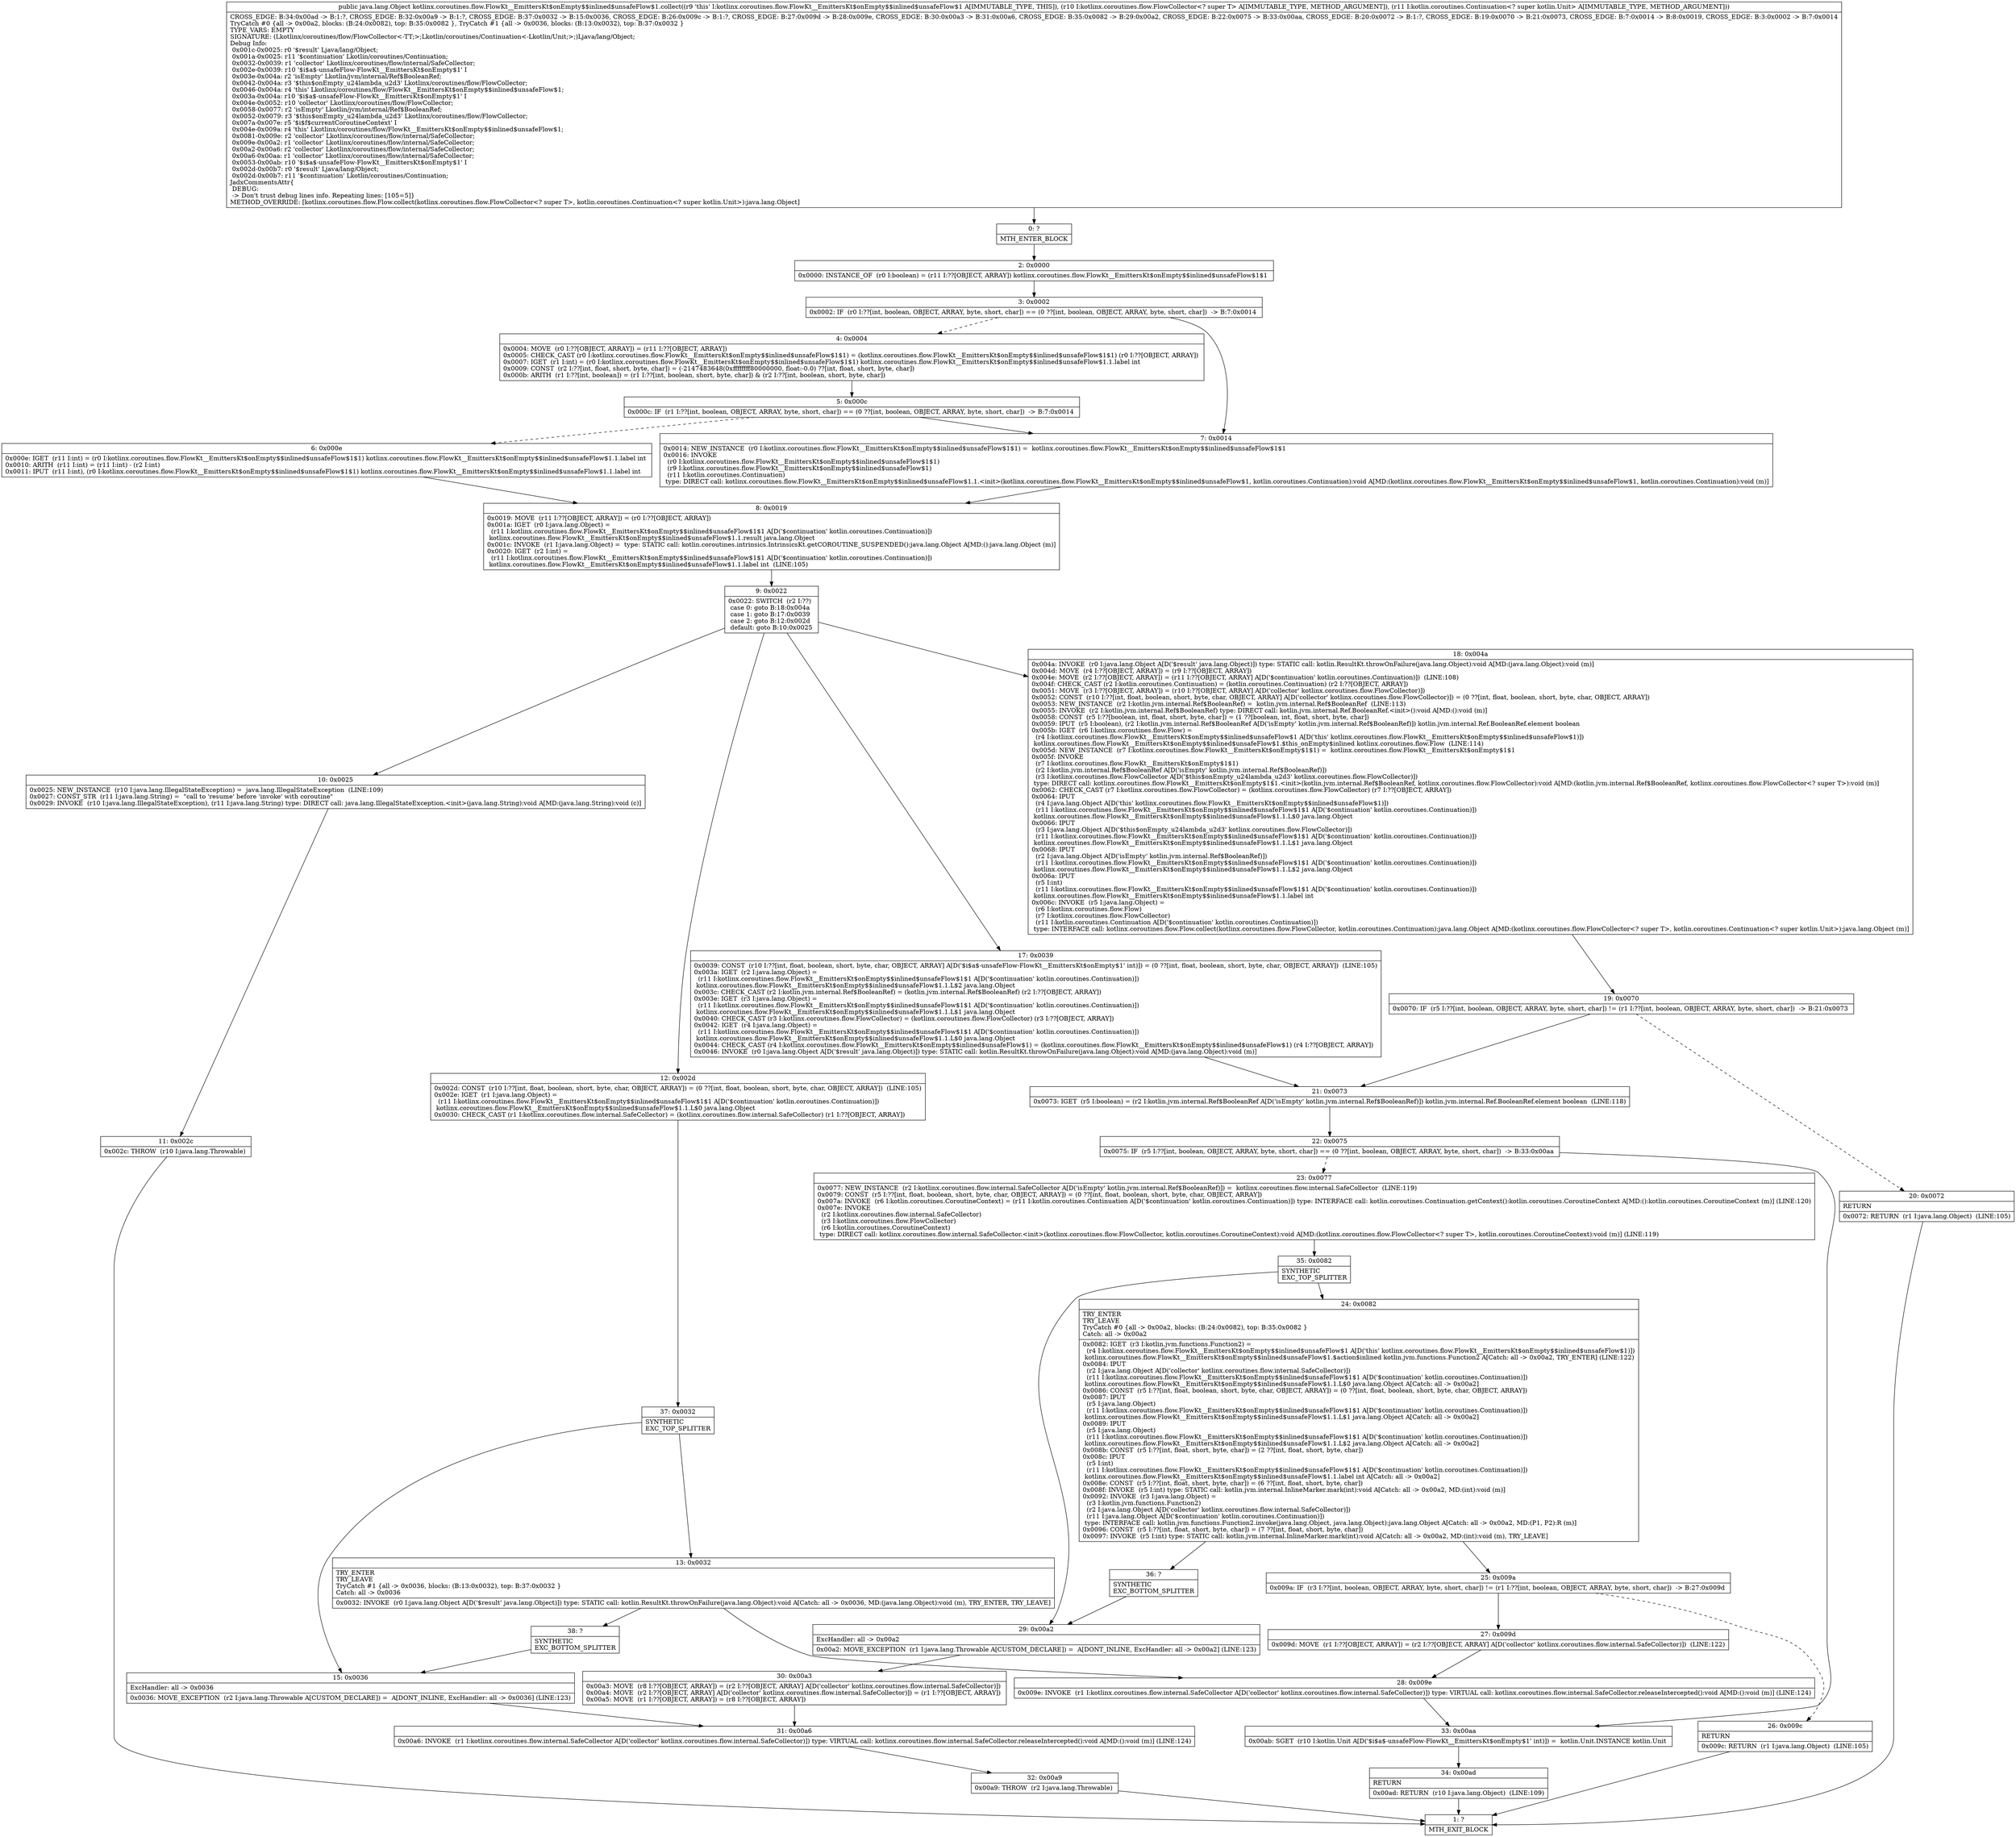 digraph "CFG forkotlinx.coroutines.flow.FlowKt__EmittersKt$onEmpty$$inlined$unsafeFlow$1.collect(Lkotlinx\/coroutines\/flow\/FlowCollector;Lkotlin\/coroutines\/Continuation;)Ljava\/lang\/Object;" {
Node_0 [shape=record,label="{0\:\ ?|MTH_ENTER_BLOCK\l}"];
Node_2 [shape=record,label="{2\:\ 0x0000|0x0000: INSTANCE_OF  (r0 I:boolean) = (r11 I:??[OBJECT, ARRAY]) kotlinx.coroutines.flow.FlowKt__EmittersKt$onEmpty$$inlined$unsafeFlow$1$1 \l}"];
Node_3 [shape=record,label="{3\:\ 0x0002|0x0002: IF  (r0 I:??[int, boolean, OBJECT, ARRAY, byte, short, char]) == (0 ??[int, boolean, OBJECT, ARRAY, byte, short, char])  \-\> B:7:0x0014 \l}"];
Node_4 [shape=record,label="{4\:\ 0x0004|0x0004: MOVE  (r0 I:??[OBJECT, ARRAY]) = (r11 I:??[OBJECT, ARRAY]) \l0x0005: CHECK_CAST (r0 I:kotlinx.coroutines.flow.FlowKt__EmittersKt$onEmpty$$inlined$unsafeFlow$1$1) = (kotlinx.coroutines.flow.FlowKt__EmittersKt$onEmpty$$inlined$unsafeFlow$1$1) (r0 I:??[OBJECT, ARRAY]) \l0x0007: IGET  (r1 I:int) = (r0 I:kotlinx.coroutines.flow.FlowKt__EmittersKt$onEmpty$$inlined$unsafeFlow$1$1) kotlinx.coroutines.flow.FlowKt__EmittersKt$onEmpty$$inlined$unsafeFlow$1.1.label int \l0x0009: CONST  (r2 I:??[int, float, short, byte, char]) = (\-2147483648(0xffffffff80000000, float:\-0.0) ??[int, float, short, byte, char]) \l0x000b: ARITH  (r1 I:??[int, boolean]) = (r1 I:??[int, boolean, short, byte, char]) & (r2 I:??[int, boolean, short, byte, char]) \l}"];
Node_5 [shape=record,label="{5\:\ 0x000c|0x000c: IF  (r1 I:??[int, boolean, OBJECT, ARRAY, byte, short, char]) == (0 ??[int, boolean, OBJECT, ARRAY, byte, short, char])  \-\> B:7:0x0014 \l}"];
Node_6 [shape=record,label="{6\:\ 0x000e|0x000e: IGET  (r11 I:int) = (r0 I:kotlinx.coroutines.flow.FlowKt__EmittersKt$onEmpty$$inlined$unsafeFlow$1$1) kotlinx.coroutines.flow.FlowKt__EmittersKt$onEmpty$$inlined$unsafeFlow$1.1.label int \l0x0010: ARITH  (r11 I:int) = (r11 I:int) \- (r2 I:int) \l0x0011: IPUT  (r11 I:int), (r0 I:kotlinx.coroutines.flow.FlowKt__EmittersKt$onEmpty$$inlined$unsafeFlow$1$1) kotlinx.coroutines.flow.FlowKt__EmittersKt$onEmpty$$inlined$unsafeFlow$1.1.label int \l}"];
Node_8 [shape=record,label="{8\:\ 0x0019|0x0019: MOVE  (r11 I:??[OBJECT, ARRAY]) = (r0 I:??[OBJECT, ARRAY]) \l0x001a: IGET  (r0 I:java.lang.Object) = \l  (r11 I:kotlinx.coroutines.flow.FlowKt__EmittersKt$onEmpty$$inlined$unsafeFlow$1$1 A[D('$continuation' kotlin.coroutines.Continuation)])\l kotlinx.coroutines.flow.FlowKt__EmittersKt$onEmpty$$inlined$unsafeFlow$1.1.result java.lang.Object \l0x001c: INVOKE  (r1 I:java.lang.Object) =  type: STATIC call: kotlin.coroutines.intrinsics.IntrinsicsKt.getCOROUTINE_SUSPENDED():java.lang.Object A[MD:():java.lang.Object (m)]\l0x0020: IGET  (r2 I:int) = \l  (r11 I:kotlinx.coroutines.flow.FlowKt__EmittersKt$onEmpty$$inlined$unsafeFlow$1$1 A[D('$continuation' kotlin.coroutines.Continuation)])\l kotlinx.coroutines.flow.FlowKt__EmittersKt$onEmpty$$inlined$unsafeFlow$1.1.label int  (LINE:105)\l}"];
Node_9 [shape=record,label="{9\:\ 0x0022|0x0022: SWITCH  (r2 I:??)\l case 0: goto B:18:0x004a\l case 1: goto B:17:0x0039\l case 2: goto B:12:0x002d\l default: goto B:10:0x0025 \l}"];
Node_10 [shape=record,label="{10\:\ 0x0025|0x0025: NEW_INSTANCE  (r10 I:java.lang.IllegalStateException) =  java.lang.IllegalStateException  (LINE:109)\l0x0027: CONST_STR  (r11 I:java.lang.String) =  \"call to 'resume' before 'invoke' with coroutine\" \l0x0029: INVOKE  (r10 I:java.lang.IllegalStateException), (r11 I:java.lang.String) type: DIRECT call: java.lang.IllegalStateException.\<init\>(java.lang.String):void A[MD:(java.lang.String):void (c)]\l}"];
Node_11 [shape=record,label="{11\:\ 0x002c|0x002c: THROW  (r10 I:java.lang.Throwable) \l}"];
Node_1 [shape=record,label="{1\:\ ?|MTH_EXIT_BLOCK\l}"];
Node_12 [shape=record,label="{12\:\ 0x002d|0x002d: CONST  (r10 I:??[int, float, boolean, short, byte, char, OBJECT, ARRAY]) = (0 ??[int, float, boolean, short, byte, char, OBJECT, ARRAY])  (LINE:105)\l0x002e: IGET  (r1 I:java.lang.Object) = \l  (r11 I:kotlinx.coroutines.flow.FlowKt__EmittersKt$onEmpty$$inlined$unsafeFlow$1$1 A[D('$continuation' kotlin.coroutines.Continuation)])\l kotlinx.coroutines.flow.FlowKt__EmittersKt$onEmpty$$inlined$unsafeFlow$1.1.L$0 java.lang.Object \l0x0030: CHECK_CAST (r1 I:kotlinx.coroutines.flow.internal.SafeCollector) = (kotlinx.coroutines.flow.internal.SafeCollector) (r1 I:??[OBJECT, ARRAY]) \l}"];
Node_37 [shape=record,label="{37\:\ 0x0032|SYNTHETIC\lEXC_TOP_SPLITTER\l}"];
Node_13 [shape=record,label="{13\:\ 0x0032|TRY_ENTER\lTRY_LEAVE\lTryCatch #1 \{all \-\> 0x0036, blocks: (B:13:0x0032), top: B:37:0x0032 \}\lCatch: all \-\> 0x0036\l|0x0032: INVOKE  (r0 I:java.lang.Object A[D('$result' java.lang.Object)]) type: STATIC call: kotlin.ResultKt.throwOnFailure(java.lang.Object):void A[Catch: all \-\> 0x0036, MD:(java.lang.Object):void (m), TRY_ENTER, TRY_LEAVE]\l}"];
Node_28 [shape=record,label="{28\:\ 0x009e|0x009e: INVOKE  (r1 I:kotlinx.coroutines.flow.internal.SafeCollector A[D('collector' kotlinx.coroutines.flow.internal.SafeCollector)]) type: VIRTUAL call: kotlinx.coroutines.flow.internal.SafeCollector.releaseIntercepted():void A[MD:():void (m)] (LINE:124)\l}"];
Node_33 [shape=record,label="{33\:\ 0x00aa|0x00ab: SGET  (r10 I:kotlin.Unit A[D('$i$a$\-unsafeFlow\-FlowKt__EmittersKt$onEmpty$1' int)]) =  kotlin.Unit.INSTANCE kotlin.Unit \l}"];
Node_34 [shape=record,label="{34\:\ 0x00ad|RETURN\l|0x00ad: RETURN  (r10 I:java.lang.Object)  (LINE:109)\l}"];
Node_38 [shape=record,label="{38\:\ ?|SYNTHETIC\lEXC_BOTTOM_SPLITTER\l}"];
Node_15 [shape=record,label="{15\:\ 0x0036|ExcHandler: all \-\> 0x0036\l|0x0036: MOVE_EXCEPTION  (r2 I:java.lang.Throwable A[CUSTOM_DECLARE]) =  A[DONT_INLINE, ExcHandler: all \-\> 0x0036] (LINE:123)\l}"];
Node_31 [shape=record,label="{31\:\ 0x00a6|0x00a6: INVOKE  (r1 I:kotlinx.coroutines.flow.internal.SafeCollector A[D('collector' kotlinx.coroutines.flow.internal.SafeCollector)]) type: VIRTUAL call: kotlinx.coroutines.flow.internal.SafeCollector.releaseIntercepted():void A[MD:():void (m)] (LINE:124)\l}"];
Node_32 [shape=record,label="{32\:\ 0x00a9|0x00a9: THROW  (r2 I:java.lang.Throwable) \l}"];
Node_17 [shape=record,label="{17\:\ 0x0039|0x0039: CONST  (r10 I:??[int, float, boolean, short, byte, char, OBJECT, ARRAY] A[D('$i$a$\-unsafeFlow\-FlowKt__EmittersKt$onEmpty$1' int)]) = (0 ??[int, float, boolean, short, byte, char, OBJECT, ARRAY])  (LINE:105)\l0x003a: IGET  (r2 I:java.lang.Object) = \l  (r11 I:kotlinx.coroutines.flow.FlowKt__EmittersKt$onEmpty$$inlined$unsafeFlow$1$1 A[D('$continuation' kotlin.coroutines.Continuation)])\l kotlinx.coroutines.flow.FlowKt__EmittersKt$onEmpty$$inlined$unsafeFlow$1.1.L$2 java.lang.Object \l0x003c: CHECK_CAST (r2 I:kotlin.jvm.internal.Ref$BooleanRef) = (kotlin.jvm.internal.Ref$BooleanRef) (r2 I:??[OBJECT, ARRAY]) \l0x003e: IGET  (r3 I:java.lang.Object) = \l  (r11 I:kotlinx.coroutines.flow.FlowKt__EmittersKt$onEmpty$$inlined$unsafeFlow$1$1 A[D('$continuation' kotlin.coroutines.Continuation)])\l kotlinx.coroutines.flow.FlowKt__EmittersKt$onEmpty$$inlined$unsafeFlow$1.1.L$1 java.lang.Object \l0x0040: CHECK_CAST (r3 I:kotlinx.coroutines.flow.FlowCollector) = (kotlinx.coroutines.flow.FlowCollector) (r3 I:??[OBJECT, ARRAY]) \l0x0042: IGET  (r4 I:java.lang.Object) = \l  (r11 I:kotlinx.coroutines.flow.FlowKt__EmittersKt$onEmpty$$inlined$unsafeFlow$1$1 A[D('$continuation' kotlin.coroutines.Continuation)])\l kotlinx.coroutines.flow.FlowKt__EmittersKt$onEmpty$$inlined$unsafeFlow$1.1.L$0 java.lang.Object \l0x0044: CHECK_CAST (r4 I:kotlinx.coroutines.flow.FlowKt__EmittersKt$onEmpty$$inlined$unsafeFlow$1) = (kotlinx.coroutines.flow.FlowKt__EmittersKt$onEmpty$$inlined$unsafeFlow$1) (r4 I:??[OBJECT, ARRAY]) \l0x0046: INVOKE  (r0 I:java.lang.Object A[D('$result' java.lang.Object)]) type: STATIC call: kotlin.ResultKt.throwOnFailure(java.lang.Object):void A[MD:(java.lang.Object):void (m)]\l}"];
Node_21 [shape=record,label="{21\:\ 0x0073|0x0073: IGET  (r5 I:boolean) = (r2 I:kotlin.jvm.internal.Ref$BooleanRef A[D('isEmpty' kotlin.jvm.internal.Ref$BooleanRef)]) kotlin.jvm.internal.Ref.BooleanRef.element boolean  (LINE:118)\l}"];
Node_22 [shape=record,label="{22\:\ 0x0075|0x0075: IF  (r5 I:??[int, boolean, OBJECT, ARRAY, byte, short, char]) == (0 ??[int, boolean, OBJECT, ARRAY, byte, short, char])  \-\> B:33:0x00aa \l}"];
Node_23 [shape=record,label="{23\:\ 0x0077|0x0077: NEW_INSTANCE  (r2 I:kotlinx.coroutines.flow.internal.SafeCollector A[D('isEmpty' kotlin.jvm.internal.Ref$BooleanRef)]) =  kotlinx.coroutines.flow.internal.SafeCollector  (LINE:119)\l0x0079: CONST  (r5 I:??[int, float, boolean, short, byte, char, OBJECT, ARRAY]) = (0 ??[int, float, boolean, short, byte, char, OBJECT, ARRAY]) \l0x007a: INVOKE  (r6 I:kotlin.coroutines.CoroutineContext) = (r11 I:kotlin.coroutines.Continuation A[D('$continuation' kotlin.coroutines.Continuation)]) type: INTERFACE call: kotlin.coroutines.Continuation.getContext():kotlin.coroutines.CoroutineContext A[MD:():kotlin.coroutines.CoroutineContext (m)] (LINE:120)\l0x007e: INVOKE  \l  (r2 I:kotlinx.coroutines.flow.internal.SafeCollector)\l  (r3 I:kotlinx.coroutines.flow.FlowCollector)\l  (r6 I:kotlin.coroutines.CoroutineContext)\l type: DIRECT call: kotlinx.coroutines.flow.internal.SafeCollector.\<init\>(kotlinx.coroutines.flow.FlowCollector, kotlin.coroutines.CoroutineContext):void A[MD:(kotlinx.coroutines.flow.FlowCollector\<? super T\>, kotlin.coroutines.CoroutineContext):void (m)] (LINE:119)\l}"];
Node_35 [shape=record,label="{35\:\ 0x0082|SYNTHETIC\lEXC_TOP_SPLITTER\l}"];
Node_24 [shape=record,label="{24\:\ 0x0082|TRY_ENTER\lTRY_LEAVE\lTryCatch #0 \{all \-\> 0x00a2, blocks: (B:24:0x0082), top: B:35:0x0082 \}\lCatch: all \-\> 0x00a2\l|0x0082: IGET  (r3 I:kotlin.jvm.functions.Function2) = \l  (r4 I:kotlinx.coroutines.flow.FlowKt__EmittersKt$onEmpty$$inlined$unsafeFlow$1 A[D('this' kotlinx.coroutines.flow.FlowKt__EmittersKt$onEmpty$$inlined$unsafeFlow$1)])\l kotlinx.coroutines.flow.FlowKt__EmittersKt$onEmpty$$inlined$unsafeFlow$1.$action$inlined kotlin.jvm.functions.Function2 A[Catch: all \-\> 0x00a2, TRY_ENTER] (LINE:122)\l0x0084: IPUT  \l  (r2 I:java.lang.Object A[D('collector' kotlinx.coroutines.flow.internal.SafeCollector)])\l  (r11 I:kotlinx.coroutines.flow.FlowKt__EmittersKt$onEmpty$$inlined$unsafeFlow$1$1 A[D('$continuation' kotlin.coroutines.Continuation)])\l kotlinx.coroutines.flow.FlowKt__EmittersKt$onEmpty$$inlined$unsafeFlow$1.1.L$0 java.lang.Object A[Catch: all \-\> 0x00a2]\l0x0086: CONST  (r5 I:??[int, float, boolean, short, byte, char, OBJECT, ARRAY]) = (0 ??[int, float, boolean, short, byte, char, OBJECT, ARRAY]) \l0x0087: IPUT  \l  (r5 I:java.lang.Object)\l  (r11 I:kotlinx.coroutines.flow.FlowKt__EmittersKt$onEmpty$$inlined$unsafeFlow$1$1 A[D('$continuation' kotlin.coroutines.Continuation)])\l kotlinx.coroutines.flow.FlowKt__EmittersKt$onEmpty$$inlined$unsafeFlow$1.1.L$1 java.lang.Object A[Catch: all \-\> 0x00a2]\l0x0089: IPUT  \l  (r5 I:java.lang.Object)\l  (r11 I:kotlinx.coroutines.flow.FlowKt__EmittersKt$onEmpty$$inlined$unsafeFlow$1$1 A[D('$continuation' kotlin.coroutines.Continuation)])\l kotlinx.coroutines.flow.FlowKt__EmittersKt$onEmpty$$inlined$unsafeFlow$1.1.L$2 java.lang.Object A[Catch: all \-\> 0x00a2]\l0x008b: CONST  (r5 I:??[int, float, short, byte, char]) = (2 ??[int, float, short, byte, char]) \l0x008c: IPUT  \l  (r5 I:int)\l  (r11 I:kotlinx.coroutines.flow.FlowKt__EmittersKt$onEmpty$$inlined$unsafeFlow$1$1 A[D('$continuation' kotlin.coroutines.Continuation)])\l kotlinx.coroutines.flow.FlowKt__EmittersKt$onEmpty$$inlined$unsafeFlow$1.1.label int A[Catch: all \-\> 0x00a2]\l0x008e: CONST  (r5 I:??[int, float, short, byte, char]) = (6 ??[int, float, short, byte, char]) \l0x008f: INVOKE  (r5 I:int) type: STATIC call: kotlin.jvm.internal.InlineMarker.mark(int):void A[Catch: all \-\> 0x00a2, MD:(int):void (m)]\l0x0092: INVOKE  (r3 I:java.lang.Object) = \l  (r3 I:kotlin.jvm.functions.Function2)\l  (r2 I:java.lang.Object A[D('collector' kotlinx.coroutines.flow.internal.SafeCollector)])\l  (r11 I:java.lang.Object A[D('$continuation' kotlin.coroutines.Continuation)])\l type: INTERFACE call: kotlin.jvm.functions.Function2.invoke(java.lang.Object, java.lang.Object):java.lang.Object A[Catch: all \-\> 0x00a2, MD:(P1, P2):R (m)]\l0x0096: CONST  (r5 I:??[int, float, short, byte, char]) = (7 ??[int, float, short, byte, char]) \l0x0097: INVOKE  (r5 I:int) type: STATIC call: kotlin.jvm.internal.InlineMarker.mark(int):void A[Catch: all \-\> 0x00a2, MD:(int):void (m), TRY_LEAVE]\l}"];
Node_25 [shape=record,label="{25\:\ 0x009a|0x009a: IF  (r3 I:??[int, boolean, OBJECT, ARRAY, byte, short, char]) != (r1 I:??[int, boolean, OBJECT, ARRAY, byte, short, char])  \-\> B:27:0x009d \l}"];
Node_26 [shape=record,label="{26\:\ 0x009c|RETURN\l|0x009c: RETURN  (r1 I:java.lang.Object)  (LINE:105)\l}"];
Node_27 [shape=record,label="{27\:\ 0x009d|0x009d: MOVE  (r1 I:??[OBJECT, ARRAY]) = (r2 I:??[OBJECT, ARRAY] A[D('collector' kotlinx.coroutines.flow.internal.SafeCollector)])  (LINE:122)\l}"];
Node_36 [shape=record,label="{36\:\ ?|SYNTHETIC\lEXC_BOTTOM_SPLITTER\l}"];
Node_29 [shape=record,label="{29\:\ 0x00a2|ExcHandler: all \-\> 0x00a2\l|0x00a2: MOVE_EXCEPTION  (r1 I:java.lang.Throwable A[CUSTOM_DECLARE]) =  A[DONT_INLINE, ExcHandler: all \-\> 0x00a2] (LINE:123)\l}"];
Node_30 [shape=record,label="{30\:\ 0x00a3|0x00a3: MOVE  (r8 I:??[OBJECT, ARRAY]) = (r2 I:??[OBJECT, ARRAY] A[D('collector' kotlinx.coroutines.flow.internal.SafeCollector)]) \l0x00a4: MOVE  (r2 I:??[OBJECT, ARRAY] A[D('collector' kotlinx.coroutines.flow.internal.SafeCollector)]) = (r1 I:??[OBJECT, ARRAY]) \l0x00a5: MOVE  (r1 I:??[OBJECT, ARRAY]) = (r8 I:??[OBJECT, ARRAY]) \l}"];
Node_18 [shape=record,label="{18\:\ 0x004a|0x004a: INVOKE  (r0 I:java.lang.Object A[D('$result' java.lang.Object)]) type: STATIC call: kotlin.ResultKt.throwOnFailure(java.lang.Object):void A[MD:(java.lang.Object):void (m)]\l0x004d: MOVE  (r4 I:??[OBJECT, ARRAY]) = (r9 I:??[OBJECT, ARRAY]) \l0x004e: MOVE  (r2 I:??[OBJECT, ARRAY]) = (r11 I:??[OBJECT, ARRAY] A[D('$continuation' kotlin.coroutines.Continuation)])  (LINE:108)\l0x004f: CHECK_CAST (r2 I:kotlin.coroutines.Continuation) = (kotlin.coroutines.Continuation) (r2 I:??[OBJECT, ARRAY]) \l0x0051: MOVE  (r3 I:??[OBJECT, ARRAY]) = (r10 I:??[OBJECT, ARRAY] A[D('collector' kotlinx.coroutines.flow.FlowCollector)]) \l0x0052: CONST  (r10 I:??[int, float, boolean, short, byte, char, OBJECT, ARRAY] A[D('collector' kotlinx.coroutines.flow.FlowCollector)]) = (0 ??[int, float, boolean, short, byte, char, OBJECT, ARRAY]) \l0x0053: NEW_INSTANCE  (r2 I:kotlin.jvm.internal.Ref$BooleanRef) =  kotlin.jvm.internal.Ref$BooleanRef  (LINE:113)\l0x0055: INVOKE  (r2 I:kotlin.jvm.internal.Ref$BooleanRef) type: DIRECT call: kotlin.jvm.internal.Ref.BooleanRef.\<init\>():void A[MD:():void (m)]\l0x0058: CONST  (r5 I:??[boolean, int, float, short, byte, char]) = (1 ??[boolean, int, float, short, byte, char]) \l0x0059: IPUT  (r5 I:boolean), (r2 I:kotlin.jvm.internal.Ref$BooleanRef A[D('isEmpty' kotlin.jvm.internal.Ref$BooleanRef)]) kotlin.jvm.internal.Ref.BooleanRef.element boolean \l0x005b: IGET  (r6 I:kotlinx.coroutines.flow.Flow) = \l  (r4 I:kotlinx.coroutines.flow.FlowKt__EmittersKt$onEmpty$$inlined$unsafeFlow$1 A[D('this' kotlinx.coroutines.flow.FlowKt__EmittersKt$onEmpty$$inlined$unsafeFlow$1)])\l kotlinx.coroutines.flow.FlowKt__EmittersKt$onEmpty$$inlined$unsafeFlow$1.$this_onEmpty$inlined kotlinx.coroutines.flow.Flow  (LINE:114)\l0x005d: NEW_INSTANCE  (r7 I:kotlinx.coroutines.flow.FlowKt__EmittersKt$onEmpty$1$1) =  kotlinx.coroutines.flow.FlowKt__EmittersKt$onEmpty$1$1 \l0x005f: INVOKE  \l  (r7 I:kotlinx.coroutines.flow.FlowKt__EmittersKt$onEmpty$1$1)\l  (r2 I:kotlin.jvm.internal.Ref$BooleanRef A[D('isEmpty' kotlin.jvm.internal.Ref$BooleanRef)])\l  (r3 I:kotlinx.coroutines.flow.FlowCollector A[D('$this$onEmpty_u24lambda_u2d3' kotlinx.coroutines.flow.FlowCollector)])\l type: DIRECT call: kotlinx.coroutines.flow.FlowKt__EmittersKt$onEmpty$1$1.\<init\>(kotlin.jvm.internal.Ref$BooleanRef, kotlinx.coroutines.flow.FlowCollector):void A[MD:(kotlin.jvm.internal.Ref$BooleanRef, kotlinx.coroutines.flow.FlowCollector\<? super T\>):void (m)]\l0x0062: CHECK_CAST (r7 I:kotlinx.coroutines.flow.FlowCollector) = (kotlinx.coroutines.flow.FlowCollector) (r7 I:??[OBJECT, ARRAY]) \l0x0064: IPUT  \l  (r4 I:java.lang.Object A[D('this' kotlinx.coroutines.flow.FlowKt__EmittersKt$onEmpty$$inlined$unsafeFlow$1)])\l  (r11 I:kotlinx.coroutines.flow.FlowKt__EmittersKt$onEmpty$$inlined$unsafeFlow$1$1 A[D('$continuation' kotlin.coroutines.Continuation)])\l kotlinx.coroutines.flow.FlowKt__EmittersKt$onEmpty$$inlined$unsafeFlow$1.1.L$0 java.lang.Object \l0x0066: IPUT  \l  (r3 I:java.lang.Object A[D('$this$onEmpty_u24lambda_u2d3' kotlinx.coroutines.flow.FlowCollector)])\l  (r11 I:kotlinx.coroutines.flow.FlowKt__EmittersKt$onEmpty$$inlined$unsafeFlow$1$1 A[D('$continuation' kotlin.coroutines.Continuation)])\l kotlinx.coroutines.flow.FlowKt__EmittersKt$onEmpty$$inlined$unsafeFlow$1.1.L$1 java.lang.Object \l0x0068: IPUT  \l  (r2 I:java.lang.Object A[D('isEmpty' kotlin.jvm.internal.Ref$BooleanRef)])\l  (r11 I:kotlinx.coroutines.flow.FlowKt__EmittersKt$onEmpty$$inlined$unsafeFlow$1$1 A[D('$continuation' kotlin.coroutines.Continuation)])\l kotlinx.coroutines.flow.FlowKt__EmittersKt$onEmpty$$inlined$unsafeFlow$1.1.L$2 java.lang.Object \l0x006a: IPUT  \l  (r5 I:int)\l  (r11 I:kotlinx.coroutines.flow.FlowKt__EmittersKt$onEmpty$$inlined$unsafeFlow$1$1 A[D('$continuation' kotlin.coroutines.Continuation)])\l kotlinx.coroutines.flow.FlowKt__EmittersKt$onEmpty$$inlined$unsafeFlow$1.1.label int \l0x006c: INVOKE  (r5 I:java.lang.Object) = \l  (r6 I:kotlinx.coroutines.flow.Flow)\l  (r7 I:kotlinx.coroutines.flow.FlowCollector)\l  (r11 I:kotlin.coroutines.Continuation A[D('$continuation' kotlin.coroutines.Continuation)])\l type: INTERFACE call: kotlinx.coroutines.flow.Flow.collect(kotlinx.coroutines.flow.FlowCollector, kotlin.coroutines.Continuation):java.lang.Object A[MD:(kotlinx.coroutines.flow.FlowCollector\<? super T\>, kotlin.coroutines.Continuation\<? super kotlin.Unit\>):java.lang.Object (m)]\l}"];
Node_19 [shape=record,label="{19\:\ 0x0070|0x0070: IF  (r5 I:??[int, boolean, OBJECT, ARRAY, byte, short, char]) != (r1 I:??[int, boolean, OBJECT, ARRAY, byte, short, char])  \-\> B:21:0x0073 \l}"];
Node_20 [shape=record,label="{20\:\ 0x0072|RETURN\l|0x0072: RETURN  (r1 I:java.lang.Object)  (LINE:105)\l}"];
Node_7 [shape=record,label="{7\:\ 0x0014|0x0014: NEW_INSTANCE  (r0 I:kotlinx.coroutines.flow.FlowKt__EmittersKt$onEmpty$$inlined$unsafeFlow$1$1) =  kotlinx.coroutines.flow.FlowKt__EmittersKt$onEmpty$$inlined$unsafeFlow$1$1 \l0x0016: INVOKE  \l  (r0 I:kotlinx.coroutines.flow.FlowKt__EmittersKt$onEmpty$$inlined$unsafeFlow$1$1)\l  (r9 I:kotlinx.coroutines.flow.FlowKt__EmittersKt$onEmpty$$inlined$unsafeFlow$1)\l  (r11 I:kotlin.coroutines.Continuation)\l type: DIRECT call: kotlinx.coroutines.flow.FlowKt__EmittersKt$onEmpty$$inlined$unsafeFlow$1.1.\<init\>(kotlinx.coroutines.flow.FlowKt__EmittersKt$onEmpty$$inlined$unsafeFlow$1, kotlin.coroutines.Continuation):void A[MD:(kotlinx.coroutines.flow.FlowKt__EmittersKt$onEmpty$$inlined$unsafeFlow$1, kotlin.coroutines.Continuation):void (m)]\l}"];
MethodNode[shape=record,label="{public java.lang.Object kotlinx.coroutines.flow.FlowKt__EmittersKt$onEmpty$$inlined$unsafeFlow$1.collect((r9 'this' I:kotlinx.coroutines.flow.FlowKt__EmittersKt$onEmpty$$inlined$unsafeFlow$1 A[IMMUTABLE_TYPE, THIS]), (r10 I:kotlinx.coroutines.flow.FlowCollector\<? super T\> A[IMMUTABLE_TYPE, METHOD_ARGUMENT]), (r11 I:kotlin.coroutines.Continuation\<? super kotlin.Unit\> A[IMMUTABLE_TYPE, METHOD_ARGUMENT]))  | CROSS_EDGE: B:34:0x00ad \-\> B:1:?, CROSS_EDGE: B:32:0x00a9 \-\> B:1:?, CROSS_EDGE: B:37:0x0032 \-\> B:15:0x0036, CROSS_EDGE: B:26:0x009c \-\> B:1:?, CROSS_EDGE: B:27:0x009d \-\> B:28:0x009e, CROSS_EDGE: B:30:0x00a3 \-\> B:31:0x00a6, CROSS_EDGE: B:35:0x0082 \-\> B:29:0x00a2, CROSS_EDGE: B:22:0x0075 \-\> B:33:0x00aa, CROSS_EDGE: B:20:0x0072 \-\> B:1:?, CROSS_EDGE: B:19:0x0070 \-\> B:21:0x0073, CROSS_EDGE: B:7:0x0014 \-\> B:8:0x0019, CROSS_EDGE: B:3:0x0002 \-\> B:7:0x0014\lTryCatch #0 \{all \-\> 0x00a2, blocks: (B:24:0x0082), top: B:35:0x0082 \}, TryCatch #1 \{all \-\> 0x0036, blocks: (B:13:0x0032), top: B:37:0x0032 \}\lTYPE_VARS: EMPTY\lSIGNATURE: (Lkotlinx\/coroutines\/flow\/FlowCollector\<\-TT;\>;Lkotlin\/coroutines\/Continuation\<\-Lkotlin\/Unit;\>;)Ljava\/lang\/Object;\lDebug Info:\l  0x001c\-0x0025: r0 '$result' Ljava\/lang\/Object;\l  0x001a\-0x0025: r11 '$continuation' Lkotlin\/coroutines\/Continuation;\l  0x0032\-0x0039: r1 'collector' Lkotlinx\/coroutines\/flow\/internal\/SafeCollector;\l  0x002e\-0x0039: r10 '$i$a$\-unsafeFlow\-FlowKt__EmittersKt$onEmpty$1' I\l  0x003e\-0x004a: r2 'isEmpty' Lkotlin\/jvm\/internal\/Ref$BooleanRef;\l  0x0042\-0x004a: r3 '$this$onEmpty_u24lambda_u2d3' Lkotlinx\/coroutines\/flow\/FlowCollector;\l  0x0046\-0x004a: r4 'this' Lkotlinx\/coroutines\/flow\/FlowKt__EmittersKt$onEmpty$$inlined$unsafeFlow$1;\l  0x003a\-0x004a: r10 '$i$a$\-unsafeFlow\-FlowKt__EmittersKt$onEmpty$1' I\l  0x004e\-0x0052: r10 'collector' Lkotlinx\/coroutines\/flow\/FlowCollector;\l  0x0058\-0x0077: r2 'isEmpty' Lkotlin\/jvm\/internal\/Ref$BooleanRef;\l  0x0052\-0x0079: r3 '$this$onEmpty_u24lambda_u2d3' Lkotlinx\/coroutines\/flow\/FlowCollector;\l  0x007a\-0x007e: r5 '$i$f$currentCoroutineContext' I\l  0x004e\-0x009a: r4 'this' Lkotlinx\/coroutines\/flow\/FlowKt__EmittersKt$onEmpty$$inlined$unsafeFlow$1;\l  0x0081\-0x009e: r2 'collector' Lkotlinx\/coroutines\/flow\/internal\/SafeCollector;\l  0x009e\-0x00a2: r1 'collector' Lkotlinx\/coroutines\/flow\/internal\/SafeCollector;\l  0x00a2\-0x00a6: r2 'collector' Lkotlinx\/coroutines\/flow\/internal\/SafeCollector;\l  0x00a6\-0x00aa: r1 'collector' Lkotlinx\/coroutines\/flow\/internal\/SafeCollector;\l  0x0053\-0x00ab: r10 '$i$a$\-unsafeFlow\-FlowKt__EmittersKt$onEmpty$1' I\l  0x002d\-0x00b7: r0 '$result' Ljava\/lang\/Object;\l  0x002d\-0x00b7: r11 '$continuation' Lkotlin\/coroutines\/Continuation;\lJadxCommentsAttr\{\l DEBUG: \l \-\> Don't trust debug lines info. Repeating lines: [105=5]\}\lMETHOD_OVERRIDE: [kotlinx.coroutines.flow.Flow.collect(kotlinx.coroutines.flow.FlowCollector\<? super T\>, kotlin.coroutines.Continuation\<? super kotlin.Unit\>):java.lang.Object]\l}"];
MethodNode -> Node_0;Node_0 -> Node_2;
Node_2 -> Node_3;
Node_3 -> Node_4[style=dashed];
Node_3 -> Node_7;
Node_4 -> Node_5;
Node_5 -> Node_6[style=dashed];
Node_5 -> Node_7;
Node_6 -> Node_8;
Node_8 -> Node_9;
Node_9 -> Node_10;
Node_9 -> Node_12;
Node_9 -> Node_17;
Node_9 -> Node_18;
Node_10 -> Node_11;
Node_11 -> Node_1;
Node_12 -> Node_37;
Node_37 -> Node_13;
Node_37 -> Node_15;
Node_13 -> Node_28;
Node_13 -> Node_38;
Node_28 -> Node_33;
Node_33 -> Node_34;
Node_34 -> Node_1;
Node_38 -> Node_15;
Node_15 -> Node_31;
Node_31 -> Node_32;
Node_32 -> Node_1;
Node_17 -> Node_21;
Node_21 -> Node_22;
Node_22 -> Node_23[style=dashed];
Node_22 -> Node_33;
Node_23 -> Node_35;
Node_35 -> Node_24;
Node_35 -> Node_29;
Node_24 -> Node_25;
Node_24 -> Node_36;
Node_25 -> Node_26[style=dashed];
Node_25 -> Node_27;
Node_26 -> Node_1;
Node_27 -> Node_28;
Node_36 -> Node_29;
Node_29 -> Node_30;
Node_30 -> Node_31;
Node_18 -> Node_19;
Node_19 -> Node_20[style=dashed];
Node_19 -> Node_21;
Node_20 -> Node_1;
Node_7 -> Node_8;
}


